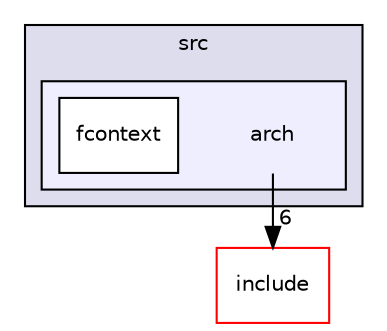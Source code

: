 digraph "src/arch" {
  compound=true
  node [ fontsize="10", fontname="Helvetica"];
  edge [ labelfontsize="10", labelfontname="Helvetica"];
  subgraph clusterdir_68267d1309a1af8e8297ef4c3efbcdba {
    graph [ bgcolor="#ddddee", pencolor="black", label="src" fontname="Helvetica", fontsize="10", URL="dir_68267d1309a1af8e8297ef4c3efbcdba.html"]
  subgraph clusterdir_70d5e250c66d001b18da37689179cade {
    graph [ bgcolor="#eeeeff", pencolor="black", label="" URL="dir_70d5e250c66d001b18da37689179cade.html"];
    dir_70d5e250c66d001b18da37689179cade [shape=plaintext label="arch"];
    dir_e5fbb867e54b6f7064277f8625f66e3a [shape=box label="fcontext" color="black" fillcolor="white" style="filled" URL="dir_e5fbb867e54b6f7064277f8625f66e3a.html"];
  }
  }
  dir_b0856f6b0d80ccb263b2f415c91f9e17 [shape=box label="include" fillcolor="white" style="filled" color="red" URL="dir_b0856f6b0d80ccb263b2f415c91f9e17.html"];
  dir_70d5e250c66d001b18da37689179cade->dir_b0856f6b0d80ccb263b2f415c91f9e17 [headlabel="6", labeldistance=1.5 headhref="dir_000001_000003.html"];
}
